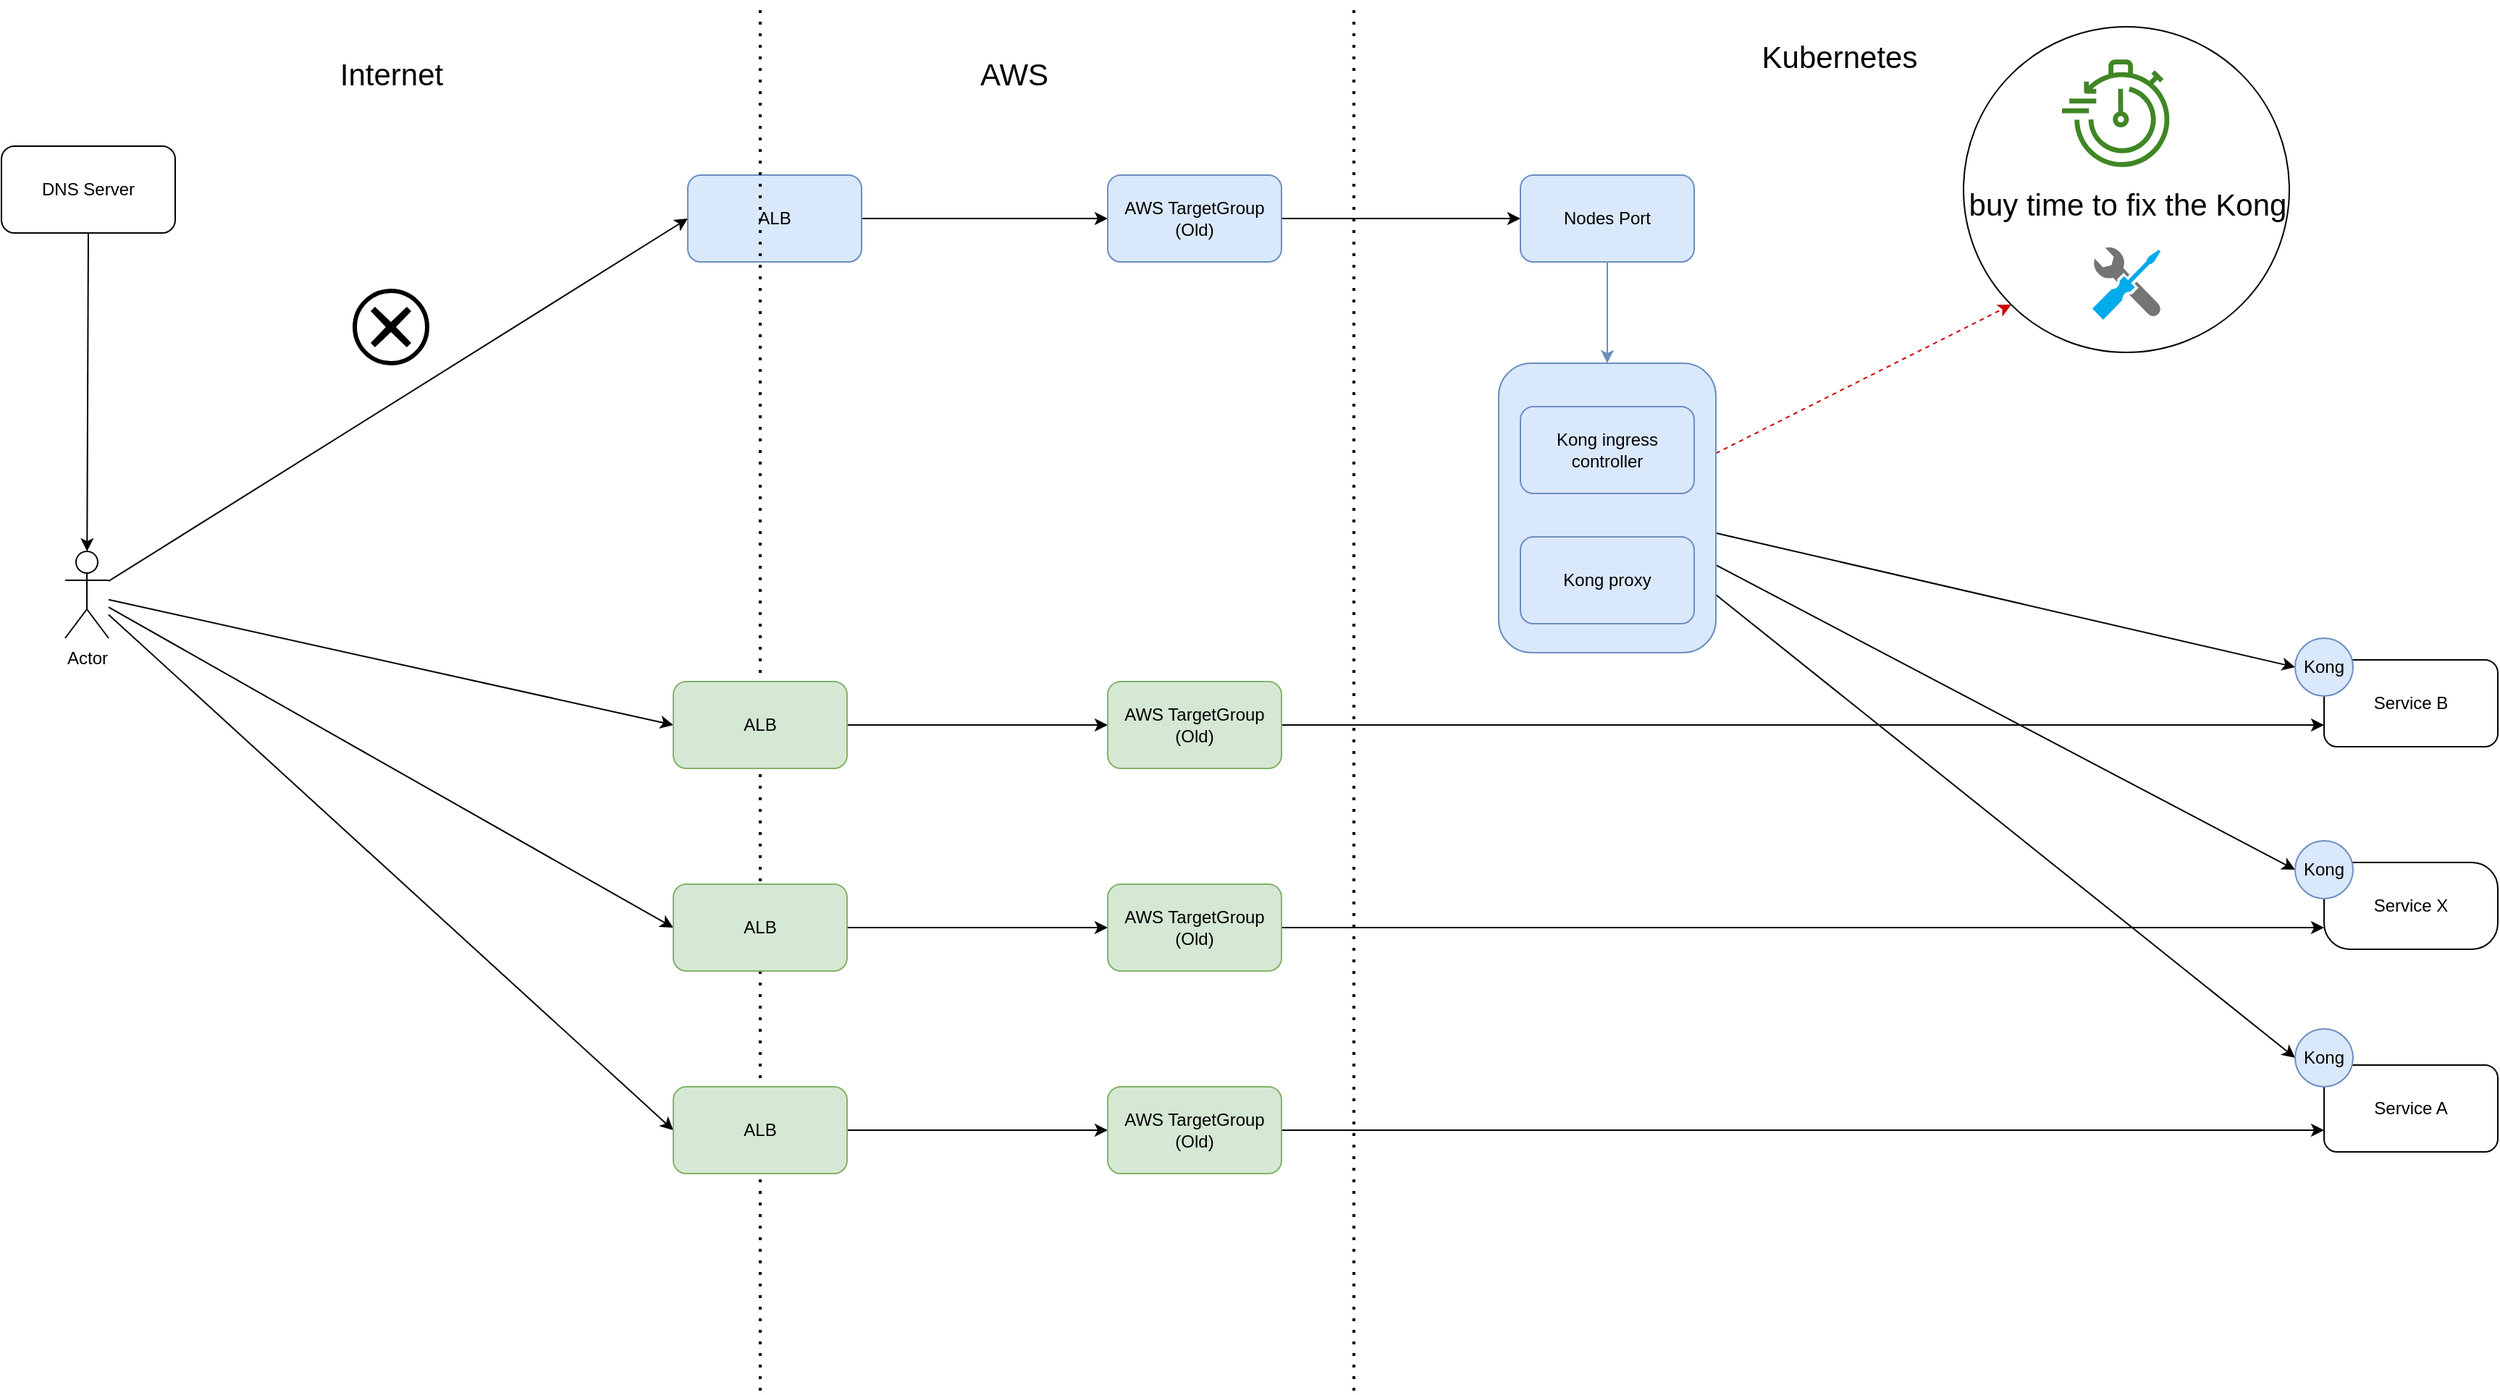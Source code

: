 <mxfile version="21.1.1" type="github">
  <diagram name="Page-1" id="HWPAQTV0XwuMj5h99DF8">
    <mxGraphModel dx="3061" dy="1074" grid="1" gridSize="10" guides="1" tooltips="1" connect="1" arrows="1" fold="1" page="1" pageScale="1" pageWidth="850" pageHeight="1100" math="0" shadow="0">
      <root>
        <mxCell id="0" />
        <mxCell id="1" parent="0" />
        <mxCell id="N8JqPsmrbTGMO826dYQs-30" value="" style="ellipse;whiteSpace=wrap;html=1;aspect=fixed;" vertex="1" parent="1">
          <mxGeometry x="1231" y="47.5" width="225" height="225" as="geometry" />
        </mxCell>
        <mxCell id="Pv0KOwEwn0K06OdQmr55-19" style="rounded=0;orthogonalLoop=1;jettySize=auto;html=1;entryX=0;entryY=0.5;entryDx=0;entryDy=0;" parent="1" source="Pv0KOwEwn0K06OdQmr55-1" target="Pv0KOwEwn0K06OdQmr55-3" edge="1">
          <mxGeometry relative="1" as="geometry" />
        </mxCell>
        <mxCell id="N8JqPsmrbTGMO826dYQs-8" style="rounded=0;orthogonalLoop=1;jettySize=auto;html=1;entryX=0;entryY=0.5;entryDx=0;entryDy=0;" edge="1" parent="1" source="Pv0KOwEwn0K06OdQmr55-1" target="N8JqPsmrbTGMO826dYQs-2">
          <mxGeometry relative="1" as="geometry" />
        </mxCell>
        <mxCell id="N8JqPsmrbTGMO826dYQs-9" style="rounded=0;orthogonalLoop=1;jettySize=auto;html=1;entryX=0;entryY=0.5;entryDx=0;entryDy=0;" edge="1" parent="1" source="Pv0KOwEwn0K06OdQmr55-1" target="N8JqPsmrbTGMO826dYQs-3">
          <mxGeometry relative="1" as="geometry" />
        </mxCell>
        <mxCell id="N8JqPsmrbTGMO826dYQs-10" style="rounded=0;orthogonalLoop=1;jettySize=auto;html=1;entryX=0;entryY=0.5;entryDx=0;entryDy=0;" edge="1" parent="1" source="Pv0KOwEwn0K06OdQmr55-1" target="N8JqPsmrbTGMO826dYQs-4">
          <mxGeometry relative="1" as="geometry" />
        </mxCell>
        <mxCell id="N8JqPsmrbTGMO826dYQs-17" style="rounded=0;orthogonalLoop=1;jettySize=auto;html=1;entryX=0.5;entryY=1;entryDx=0;entryDy=0;startArrow=classic;startFill=1;endArrow=none;endFill=0;" edge="1" parent="1" source="Pv0KOwEwn0K06OdQmr55-1" target="Pv0KOwEwn0K06OdQmr55-2">
          <mxGeometry relative="1" as="geometry" />
        </mxCell>
        <mxCell id="Pv0KOwEwn0K06OdQmr55-1" value="Actor" style="shape=umlActor;verticalLabelPosition=bottom;verticalAlign=top;html=1;outlineConnect=0;" parent="1" vertex="1">
          <mxGeometry x="-80" y="410" width="30" height="60" as="geometry" />
        </mxCell>
        <mxCell id="Pv0KOwEwn0K06OdQmr55-2" value="DNS Server" style="rounded=1;whiteSpace=wrap;html=1;" parent="1" vertex="1">
          <mxGeometry x="-124" y="130" width="120" height="60" as="geometry" />
        </mxCell>
        <mxCell id="Pv0KOwEwn0K06OdQmr55-20" style="rounded=0;orthogonalLoop=1;jettySize=auto;html=1;entryX=0;entryY=0.5;entryDx=0;entryDy=0;" parent="1" source="Pv0KOwEwn0K06OdQmr55-3" target="Pv0KOwEwn0K06OdQmr55-4" edge="1">
          <mxGeometry relative="1" as="geometry" />
        </mxCell>
        <mxCell id="Pv0KOwEwn0K06OdQmr55-3" value="ALB" style="rounded=1;whiteSpace=wrap;html=1;fillColor=#dae8fc;strokeColor=#6c8ebf;" parent="1" vertex="1">
          <mxGeometry x="350" y="150" width="120" height="60" as="geometry" />
        </mxCell>
        <mxCell id="Pv0KOwEwn0K06OdQmr55-21" style="rounded=0;orthogonalLoop=1;jettySize=auto;html=1;entryX=0;entryY=0.5;entryDx=0;entryDy=0;" parent="1" source="Pv0KOwEwn0K06OdQmr55-4" target="Pv0KOwEwn0K06OdQmr55-5" edge="1">
          <mxGeometry relative="1" as="geometry" />
        </mxCell>
        <mxCell id="Pv0KOwEwn0K06OdQmr55-4" value="AWS TargetGroup&lt;br&gt;(Old)" style="rounded=1;whiteSpace=wrap;html=1;fillColor=#dae8fc;strokeColor=#6c8ebf;" parent="1" vertex="1">
          <mxGeometry x="640" y="150" width="120" height="60" as="geometry" />
        </mxCell>
        <mxCell id="Pv0KOwEwn0K06OdQmr55-22" style="rounded=0;orthogonalLoop=1;jettySize=auto;html=1;entryX=0.5;entryY=0;entryDx=0;entryDy=0;fillColor=#dae8fc;strokeColor=#6c8ebf;" parent="1" source="Pv0KOwEwn0K06OdQmr55-5" target="Pv0KOwEwn0K06OdQmr55-6" edge="1">
          <mxGeometry relative="1" as="geometry" />
        </mxCell>
        <mxCell id="Pv0KOwEwn0K06OdQmr55-5" value="Nodes Port" style="rounded=1;whiteSpace=wrap;html=1;fillColor=#dae8fc;strokeColor=#6c8ebf;" parent="1" vertex="1">
          <mxGeometry x="925" y="150" width="120" height="60" as="geometry" />
        </mxCell>
        <mxCell id="Pv0KOwEwn0K06OdQmr55-29" style="rounded=0;orthogonalLoop=1;jettySize=auto;html=1;entryX=0;entryY=0.5;entryDx=0;entryDy=0;" parent="1" source="Pv0KOwEwn0K06OdQmr55-6" target="Pv0KOwEwn0K06OdQmr55-23" edge="1">
          <mxGeometry relative="1" as="geometry" />
        </mxCell>
        <mxCell id="Pv0KOwEwn0K06OdQmr55-30" style="rounded=0;orthogonalLoop=1;jettySize=auto;html=1;entryX=0;entryY=0.5;entryDx=0;entryDy=0;" parent="1" source="Pv0KOwEwn0K06OdQmr55-6" target="Pv0KOwEwn0K06OdQmr55-24" edge="1">
          <mxGeometry relative="1" as="geometry" />
        </mxCell>
        <mxCell id="Pv0KOwEwn0K06OdQmr55-31" style="rounded=0;orthogonalLoop=1;jettySize=auto;html=1;entryX=0;entryY=0.5;entryDx=0;entryDy=0;" parent="1" source="Pv0KOwEwn0K06OdQmr55-6" target="Pv0KOwEwn0K06OdQmr55-25" edge="1">
          <mxGeometry relative="1" as="geometry" />
        </mxCell>
        <mxCell id="N8JqPsmrbTGMO826dYQs-32" style="rounded=0;orthogonalLoop=1;jettySize=auto;html=1;entryX=0;entryY=1;entryDx=0;entryDy=0;dashed=1;strokeColor=#CC0000;" edge="1" parent="1" source="Pv0KOwEwn0K06OdQmr55-6" target="N8JqPsmrbTGMO826dYQs-30">
          <mxGeometry relative="1" as="geometry" />
        </mxCell>
        <mxCell id="Pv0KOwEwn0K06OdQmr55-6" value="" style="rounded=1;whiteSpace=wrap;html=1;fillColor=#dae8fc;strokeColor=#6c8ebf;" parent="1" vertex="1">
          <mxGeometry x="910" y="280" width="150" height="200" as="geometry" />
        </mxCell>
        <mxCell id="Pv0KOwEwn0K06OdQmr55-7" value="Kong ingress controller" style="rounded=1;whiteSpace=wrap;html=1;fillColor=#dae8fc;strokeColor=#6c8ebf;" parent="1" vertex="1">
          <mxGeometry x="925" y="310" width="120" height="60" as="geometry" />
        </mxCell>
        <mxCell id="Pv0KOwEwn0K06OdQmr55-8" value="Kong proxy" style="rounded=1;whiteSpace=wrap;html=1;fillColor=#dae8fc;strokeColor=#6c8ebf;" parent="1" vertex="1">
          <mxGeometry x="925" y="400" width="120" height="60" as="geometry" />
        </mxCell>
        <mxCell id="Pv0KOwEwn0K06OdQmr55-9" value="Service A" style="rounded=1;whiteSpace=wrap;html=1;" parent="1" vertex="1">
          <mxGeometry x="1480" y="765" width="120" height="60" as="geometry" />
        </mxCell>
        <mxCell id="Pv0KOwEwn0K06OdQmr55-10" value="Service B" style="rounded=1;whiteSpace=wrap;html=1;" parent="1" vertex="1">
          <mxGeometry x="1480" y="485" width="120" height="60" as="geometry" />
        </mxCell>
        <mxCell id="Pv0KOwEwn0K06OdQmr55-11" value="Service X" style="rounded=1;whiteSpace=wrap;html=1;arcSize=30;" parent="1" vertex="1">
          <mxGeometry x="1480" y="625" width="120" height="60" as="geometry" />
        </mxCell>
        <mxCell id="Pv0KOwEwn0K06OdQmr55-23" value="Kong" style="ellipse;whiteSpace=wrap;html=1;aspect=fixed;fillColor=#dae8fc;strokeColor=#6c8ebf;" parent="1" vertex="1">
          <mxGeometry x="1460" y="470" width="40" height="40" as="geometry" />
        </mxCell>
        <mxCell id="Pv0KOwEwn0K06OdQmr55-24" value="Kong" style="ellipse;whiteSpace=wrap;html=1;aspect=fixed;fillColor=#dae8fc;strokeColor=#6c8ebf;" parent="1" vertex="1">
          <mxGeometry x="1460" y="740" width="40" height="40" as="geometry" />
        </mxCell>
        <mxCell id="Pv0KOwEwn0K06OdQmr55-25" value="Kong" style="ellipse;whiteSpace=wrap;html=1;aspect=fixed;fillColor=#dae8fc;strokeColor=#6c8ebf;" parent="1" vertex="1">
          <mxGeometry x="1460" y="610" width="40" height="40" as="geometry" />
        </mxCell>
        <mxCell id="Pv0KOwEwn0K06OdQmr55-41" value="" style="endArrow=none;dashed=1;html=1;dashPattern=1 3;strokeWidth=2;rounded=0;" parent="1" edge="1">
          <mxGeometry width="50" height="50" relative="1" as="geometry">
            <mxPoint x="400" y="990" as="sourcePoint" />
            <mxPoint x="400" y="30" as="targetPoint" />
          </mxGeometry>
        </mxCell>
        <mxCell id="Pv0KOwEwn0K06OdQmr55-42" value="" style="endArrow=none;dashed=1;html=1;dashPattern=1 3;strokeWidth=2;rounded=0;" parent="1" edge="1">
          <mxGeometry width="50" height="50" relative="1" as="geometry">
            <mxPoint x="810" y="990" as="sourcePoint" />
            <mxPoint x="810" y="30" as="targetPoint" />
          </mxGeometry>
        </mxCell>
        <mxCell id="Pv0KOwEwn0K06OdQmr55-45" value="Kubernetes" style="text;html=1;align=center;verticalAlign=middle;resizable=0;points=[];autosize=1;strokeColor=none;fillColor=none;fontSize=21;" parent="1" vertex="1">
          <mxGeometry x="1080" y="47.5" width="130" height="40" as="geometry" />
        </mxCell>
        <mxCell id="Pv0KOwEwn0K06OdQmr55-46" value="AWS" style="text;html=1;align=center;verticalAlign=middle;resizable=0;points=[];autosize=1;strokeColor=none;fillColor=none;fontSize=21;" parent="1" vertex="1">
          <mxGeometry x="540" y="60" width="70" height="40" as="geometry" />
        </mxCell>
        <mxCell id="N8JqPsmrbTGMO826dYQs-11" style="edgeStyle=orthogonalEdgeStyle;rounded=0;orthogonalLoop=1;jettySize=auto;html=1;entryX=0;entryY=0.5;entryDx=0;entryDy=0;" edge="1" parent="1" source="N8JqPsmrbTGMO826dYQs-2" target="N8JqPsmrbTGMO826dYQs-5">
          <mxGeometry relative="1" as="geometry" />
        </mxCell>
        <mxCell id="N8JqPsmrbTGMO826dYQs-2" value="ALB" style="rounded=1;whiteSpace=wrap;html=1;fillColor=#d5e8d4;strokeColor=#82b366;" vertex="1" parent="1">
          <mxGeometry x="340" y="500" width="120" height="60" as="geometry" />
        </mxCell>
        <mxCell id="N8JqPsmrbTGMO826dYQs-12" style="edgeStyle=orthogonalEdgeStyle;rounded=0;orthogonalLoop=1;jettySize=auto;html=1;entryX=0;entryY=0.5;entryDx=0;entryDy=0;" edge="1" parent="1" source="N8JqPsmrbTGMO826dYQs-3" target="N8JqPsmrbTGMO826dYQs-6">
          <mxGeometry relative="1" as="geometry" />
        </mxCell>
        <mxCell id="N8JqPsmrbTGMO826dYQs-3" value="ALB" style="rounded=1;whiteSpace=wrap;html=1;fillColor=#d5e8d4;strokeColor=#82b366;" vertex="1" parent="1">
          <mxGeometry x="340" y="640" width="120" height="60" as="geometry" />
        </mxCell>
        <mxCell id="N8JqPsmrbTGMO826dYQs-13" style="edgeStyle=orthogonalEdgeStyle;rounded=0;orthogonalLoop=1;jettySize=auto;html=1;entryX=0;entryY=0.5;entryDx=0;entryDy=0;" edge="1" parent="1" source="N8JqPsmrbTGMO826dYQs-4" target="N8JqPsmrbTGMO826dYQs-7">
          <mxGeometry relative="1" as="geometry" />
        </mxCell>
        <mxCell id="N8JqPsmrbTGMO826dYQs-4" value="ALB" style="rounded=1;whiteSpace=wrap;html=1;fillColor=#d5e8d4;strokeColor=#82b366;" vertex="1" parent="1">
          <mxGeometry x="340" y="780" width="120" height="60" as="geometry" />
        </mxCell>
        <mxCell id="N8JqPsmrbTGMO826dYQs-14" style="edgeStyle=orthogonalEdgeStyle;rounded=0;orthogonalLoop=1;jettySize=auto;html=1;entryX=0;entryY=0.75;entryDx=0;entryDy=0;" edge="1" parent="1" source="N8JqPsmrbTGMO826dYQs-5" target="Pv0KOwEwn0K06OdQmr55-10">
          <mxGeometry relative="1" as="geometry" />
        </mxCell>
        <mxCell id="N8JqPsmrbTGMO826dYQs-5" value="AWS TargetGroup&lt;br&gt;(Old)" style="rounded=1;whiteSpace=wrap;html=1;fillColor=#d5e8d4;strokeColor=#82b366;" vertex="1" parent="1">
          <mxGeometry x="640" y="500" width="120" height="60" as="geometry" />
        </mxCell>
        <mxCell id="N8JqPsmrbTGMO826dYQs-15" style="edgeStyle=orthogonalEdgeStyle;rounded=0;orthogonalLoop=1;jettySize=auto;html=1;entryX=0;entryY=0.75;entryDx=0;entryDy=0;" edge="1" parent="1" source="N8JqPsmrbTGMO826dYQs-6" target="Pv0KOwEwn0K06OdQmr55-11">
          <mxGeometry relative="1" as="geometry" />
        </mxCell>
        <mxCell id="N8JqPsmrbTGMO826dYQs-6" value="AWS TargetGroup&lt;br&gt;(Old)" style="rounded=1;whiteSpace=wrap;html=1;fillColor=#d5e8d4;strokeColor=#82b366;" vertex="1" parent="1">
          <mxGeometry x="640" y="640" width="120" height="60" as="geometry" />
        </mxCell>
        <mxCell id="N8JqPsmrbTGMO826dYQs-16" style="edgeStyle=orthogonalEdgeStyle;rounded=0;orthogonalLoop=1;jettySize=auto;html=1;entryX=0;entryY=0.75;entryDx=0;entryDy=0;" edge="1" parent="1" source="N8JqPsmrbTGMO826dYQs-7" target="Pv0KOwEwn0K06OdQmr55-9">
          <mxGeometry relative="1" as="geometry" />
        </mxCell>
        <mxCell id="N8JqPsmrbTGMO826dYQs-7" value="AWS TargetGroup&lt;br&gt;(Old)" style="rounded=1;whiteSpace=wrap;html=1;fillColor=#d5e8d4;strokeColor=#82b366;" vertex="1" parent="1">
          <mxGeometry x="640" y="780" width="120" height="60" as="geometry" />
        </mxCell>
        <mxCell id="N8JqPsmrbTGMO826dYQs-19" value="" style="points=[[0.145,0.145,0],[0.5,0,0],[0.855,0.145,0],[1,0.5,0],[0.855,0.855,0],[0.5,1,0],[0.145,0.855,0],[0,0.5,0]];shape=mxgraph.bpmn.event;html=1;verticalLabelPosition=bottom;labelBackgroundColor=#ffffff;verticalAlign=top;align=center;perimeter=ellipsePerimeter;outlineConnect=0;aspect=fixed;outline=end;symbol=cancel;" vertex="1" parent="1">
          <mxGeometry x="120" y="230" width="50" height="50" as="geometry" />
        </mxCell>
        <mxCell id="N8JqPsmrbTGMO826dYQs-23" value="" style="shape=image;html=1;verticalAlign=top;verticalLabelPosition=bottom;labelBackgroundColor=#ffffff;imageAspect=0;aspect=fixed;image=https://cdn1.iconfinder.com/data/icons/nuvola2/48x48/actions/camera_test.png" vertex="1" parent="1">
          <mxGeometry x="150" y="437" width="48" height="48" as="geometry" />
        </mxCell>
        <mxCell id="N8JqPsmrbTGMO826dYQs-24" value="" style="shape=image;html=1;verticalAlign=top;verticalLabelPosition=bottom;labelBackgroundColor=#ffffff;imageAspect=0;aspect=fixed;image=https://cdn1.iconfinder.com/data/icons/nuvola2/48x48/actions/camera_test.png" vertex="1" parent="1">
          <mxGeometry x="180" y="540" width="48" height="48" as="geometry" />
        </mxCell>
        <mxCell id="N8JqPsmrbTGMO826dYQs-25" value="" style="shape=image;html=1;verticalAlign=top;verticalLabelPosition=bottom;labelBackgroundColor=#ffffff;imageAspect=0;aspect=fixed;image=https://cdn1.iconfinder.com/data/icons/nuvola2/48x48/actions/camera_test.png" vertex="1" parent="1">
          <mxGeometry x="230" y="670" width="48" height="48" as="geometry" />
        </mxCell>
        <mxCell id="N8JqPsmrbTGMO826dYQs-27" value="" style="sketch=0;outlineConnect=0;fontColor=#232F3E;gradientColor=none;fillColor=#3F8624;strokeColor=none;dashed=0;verticalLabelPosition=bottom;verticalAlign=top;align=center;html=1;fontSize=12;fontStyle=0;aspect=fixed;pointerEvents=1;shape=mxgraph.aws4.backup_recovery_time_objective;" vertex="1" parent="1">
          <mxGeometry x="1299" y="70" width="78" height="75" as="geometry" />
        </mxCell>
        <mxCell id="N8JqPsmrbTGMO826dYQs-28" value="" style="image;sketch=0;aspect=fixed;html=1;points=[];align=center;fontSize=12;image=img/lib/mscae/Developer_Tools.svg;" vertex="1" parent="1">
          <mxGeometry x="1320" y="200" width="47" height="50" as="geometry" />
        </mxCell>
        <mxCell id="N8JqPsmrbTGMO826dYQs-33" value="buy time to fix the Kong" style="text;html=1;align=center;verticalAlign=middle;resizable=0;points=[];autosize=1;strokeColor=none;fillColor=none;fontSize=21;" vertex="1" parent="1">
          <mxGeometry x="1223.5" y="150" width="240" height="40" as="geometry" />
        </mxCell>
        <mxCell id="N8JqPsmrbTGMO826dYQs-34" value="Internet" style="text;html=1;align=center;verticalAlign=middle;resizable=0;points=[];autosize=1;strokeColor=none;fillColor=none;fontSize=21;" vertex="1" parent="1">
          <mxGeometry x="100" y="60" width="90" height="40" as="geometry" />
        </mxCell>
      </root>
    </mxGraphModel>
  </diagram>
</mxfile>
